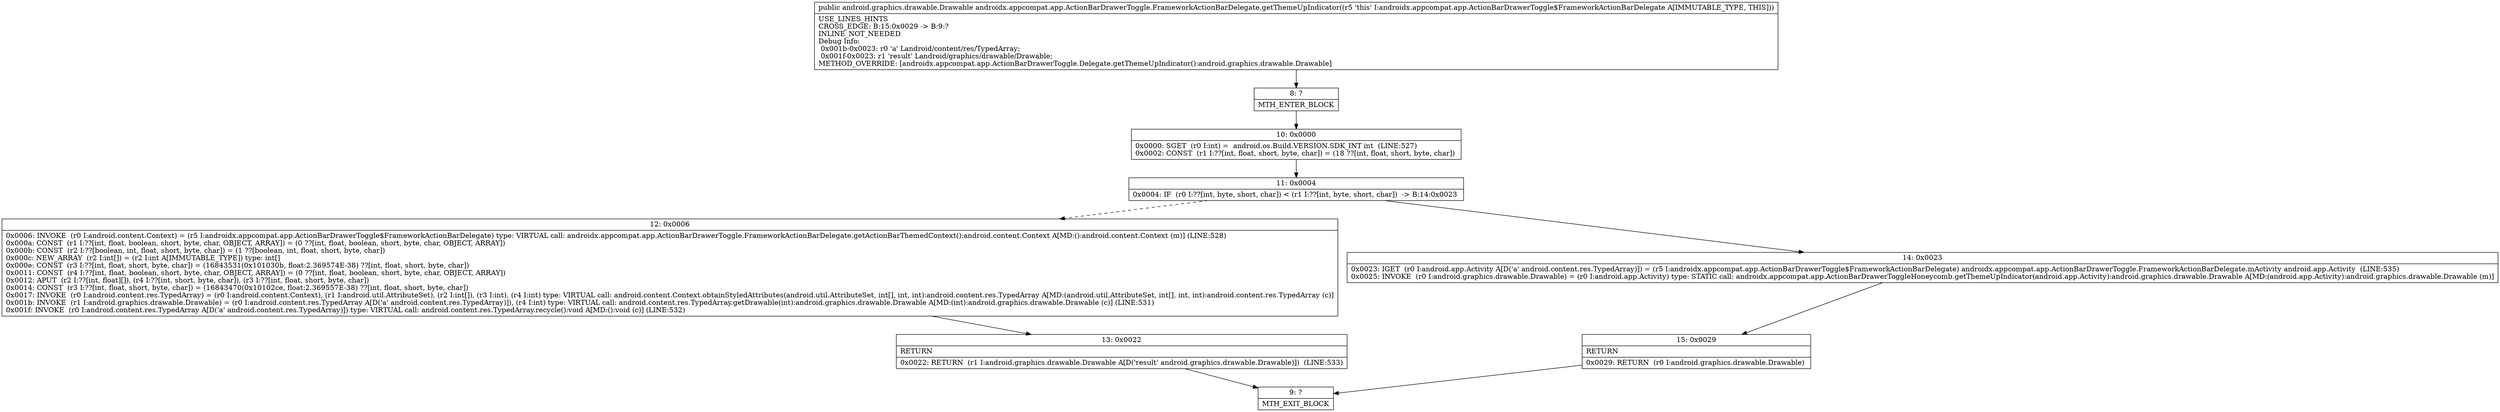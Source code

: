 digraph "CFG forandroidx.appcompat.app.ActionBarDrawerToggle.FrameworkActionBarDelegate.getThemeUpIndicator()Landroid\/graphics\/drawable\/Drawable;" {
Node_8 [shape=record,label="{8\:\ ?|MTH_ENTER_BLOCK\l}"];
Node_10 [shape=record,label="{10\:\ 0x0000|0x0000: SGET  (r0 I:int) =  android.os.Build.VERSION.SDK_INT int  (LINE:527)\l0x0002: CONST  (r1 I:??[int, float, short, byte, char]) = (18 ??[int, float, short, byte, char]) \l}"];
Node_11 [shape=record,label="{11\:\ 0x0004|0x0004: IF  (r0 I:??[int, byte, short, char]) \< (r1 I:??[int, byte, short, char])  \-\> B:14:0x0023 \l}"];
Node_12 [shape=record,label="{12\:\ 0x0006|0x0006: INVOKE  (r0 I:android.content.Context) = (r5 I:androidx.appcompat.app.ActionBarDrawerToggle$FrameworkActionBarDelegate) type: VIRTUAL call: androidx.appcompat.app.ActionBarDrawerToggle.FrameworkActionBarDelegate.getActionBarThemedContext():android.content.Context A[MD:():android.content.Context (m)] (LINE:528)\l0x000a: CONST  (r1 I:??[int, float, boolean, short, byte, char, OBJECT, ARRAY]) = (0 ??[int, float, boolean, short, byte, char, OBJECT, ARRAY]) \l0x000b: CONST  (r2 I:??[boolean, int, float, short, byte, char]) = (1 ??[boolean, int, float, short, byte, char]) \l0x000c: NEW_ARRAY  (r2 I:int[]) = (r2 I:int A[IMMUTABLE_TYPE]) type: int[] \l0x000e: CONST  (r3 I:??[int, float, short, byte, char]) = (16843531(0x101030b, float:2.369574E\-38) ??[int, float, short, byte, char]) \l0x0011: CONST  (r4 I:??[int, float, boolean, short, byte, char, OBJECT, ARRAY]) = (0 ??[int, float, boolean, short, byte, char, OBJECT, ARRAY]) \l0x0012: APUT  (r2 I:??[int, float][]), (r4 I:??[int, short, byte, char]), (r3 I:??[int, float, short, byte, char]) \l0x0014: CONST  (r3 I:??[int, float, short, byte, char]) = (16843470(0x10102ce, float:2.369557E\-38) ??[int, float, short, byte, char]) \l0x0017: INVOKE  (r0 I:android.content.res.TypedArray) = (r0 I:android.content.Context), (r1 I:android.util.AttributeSet), (r2 I:int[]), (r3 I:int), (r4 I:int) type: VIRTUAL call: android.content.Context.obtainStyledAttributes(android.util.AttributeSet, int[], int, int):android.content.res.TypedArray A[MD:(android.util.AttributeSet, int[], int, int):android.content.res.TypedArray (c)]\l0x001b: INVOKE  (r1 I:android.graphics.drawable.Drawable) = (r0 I:android.content.res.TypedArray A[D('a' android.content.res.TypedArray)]), (r4 I:int) type: VIRTUAL call: android.content.res.TypedArray.getDrawable(int):android.graphics.drawable.Drawable A[MD:(int):android.graphics.drawable.Drawable (c)] (LINE:531)\l0x001f: INVOKE  (r0 I:android.content.res.TypedArray A[D('a' android.content.res.TypedArray)]) type: VIRTUAL call: android.content.res.TypedArray.recycle():void A[MD:():void (c)] (LINE:532)\l}"];
Node_13 [shape=record,label="{13\:\ 0x0022|RETURN\l|0x0022: RETURN  (r1 I:android.graphics.drawable.Drawable A[D('result' android.graphics.drawable.Drawable)])  (LINE:533)\l}"];
Node_9 [shape=record,label="{9\:\ ?|MTH_EXIT_BLOCK\l}"];
Node_14 [shape=record,label="{14\:\ 0x0023|0x0023: IGET  (r0 I:android.app.Activity A[D('a' android.content.res.TypedArray)]) = (r5 I:androidx.appcompat.app.ActionBarDrawerToggle$FrameworkActionBarDelegate) androidx.appcompat.app.ActionBarDrawerToggle.FrameworkActionBarDelegate.mActivity android.app.Activity  (LINE:535)\l0x0025: INVOKE  (r0 I:android.graphics.drawable.Drawable) = (r0 I:android.app.Activity) type: STATIC call: androidx.appcompat.app.ActionBarDrawerToggleHoneycomb.getThemeUpIndicator(android.app.Activity):android.graphics.drawable.Drawable A[MD:(android.app.Activity):android.graphics.drawable.Drawable (m)]\l}"];
Node_15 [shape=record,label="{15\:\ 0x0029|RETURN\l|0x0029: RETURN  (r0 I:android.graphics.drawable.Drawable) \l}"];
MethodNode[shape=record,label="{public android.graphics.drawable.Drawable androidx.appcompat.app.ActionBarDrawerToggle.FrameworkActionBarDelegate.getThemeUpIndicator((r5 'this' I:androidx.appcompat.app.ActionBarDrawerToggle$FrameworkActionBarDelegate A[IMMUTABLE_TYPE, THIS]))  | USE_LINES_HINTS\lCROSS_EDGE: B:15:0x0029 \-\> B:9:?\lINLINE_NOT_NEEDED\lDebug Info:\l  0x001b\-0x0023: r0 'a' Landroid\/content\/res\/TypedArray;\l  0x001f\-0x0023: r1 'result' Landroid\/graphics\/drawable\/Drawable;\lMETHOD_OVERRIDE: [androidx.appcompat.app.ActionBarDrawerToggle.Delegate.getThemeUpIndicator():android.graphics.drawable.Drawable]\l}"];
MethodNode -> Node_8;Node_8 -> Node_10;
Node_10 -> Node_11;
Node_11 -> Node_12[style=dashed];
Node_11 -> Node_14;
Node_12 -> Node_13;
Node_13 -> Node_9;
Node_14 -> Node_15;
Node_15 -> Node_9;
}

